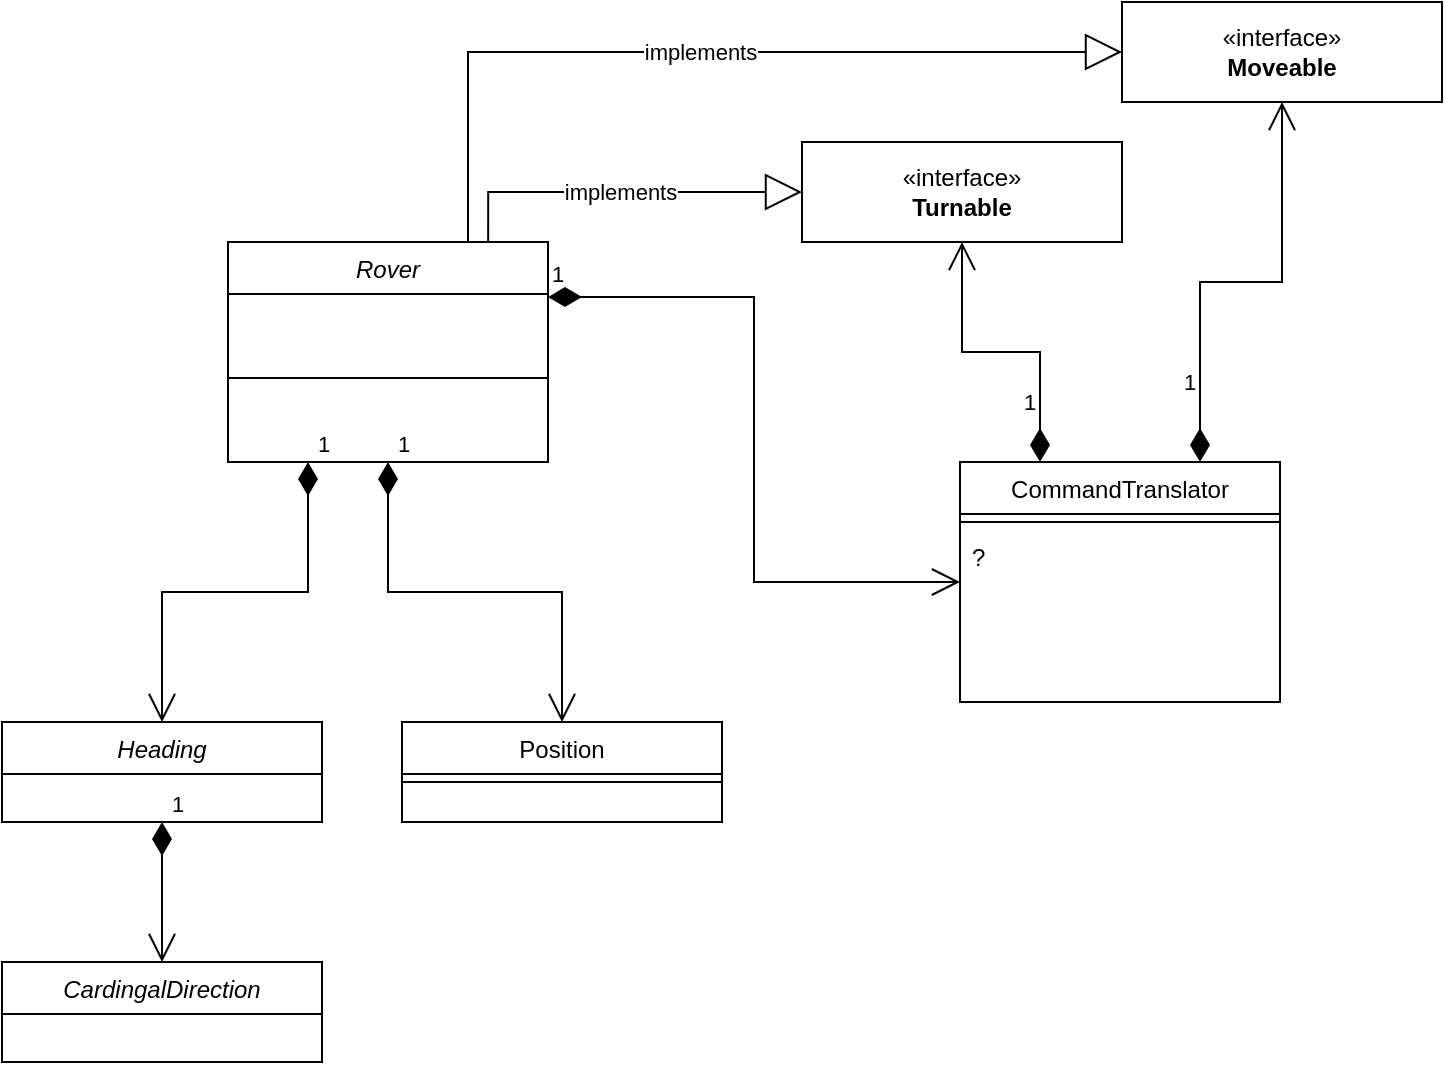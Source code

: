 <mxfile version="22.1.2" type="device">
  <diagram id="C5RBs43oDa-KdzZeNtuy" name="Page-1">
    <mxGraphModel dx="1380" dy="849" grid="1" gridSize="10" guides="1" tooltips="1" connect="1" arrows="1" fold="1" page="1" pageScale="1" pageWidth="827" pageHeight="1169" math="0" shadow="0">
      <root>
        <mxCell id="WIyWlLk6GJQsqaUBKTNV-0" />
        <mxCell id="WIyWlLk6GJQsqaUBKTNV-1" parent="WIyWlLk6GJQsqaUBKTNV-0" />
        <mxCell id="zkfFHV4jXpPFQw0GAbJ--0" value="Rover" style="swimlane;fontStyle=2;align=center;verticalAlign=top;childLayout=stackLayout;horizontal=1;startSize=26;horizontalStack=0;resizeParent=1;resizeLast=0;collapsible=1;marginBottom=0;rounded=0;shadow=0;strokeWidth=1;" parent="WIyWlLk6GJQsqaUBKTNV-1" vertex="1">
          <mxGeometry x="167" y="175" width="160" height="110" as="geometry">
            <mxRectangle x="230" y="140" width="160" height="26" as="alternateBounds" />
          </mxGeometry>
        </mxCell>
        <mxCell id="zkfFHV4jXpPFQw0GAbJ--4" value="" style="line;html=1;strokeWidth=1;align=left;verticalAlign=middle;spacingTop=-1;spacingLeft=3;spacingRight=3;rotatable=0;labelPosition=right;points=[];portConstraint=eastwest;" parent="zkfFHV4jXpPFQw0GAbJ--0" vertex="1">
          <mxGeometry y="26" width="160" height="84" as="geometry" />
        </mxCell>
        <mxCell id="zkfFHV4jXpPFQw0GAbJ--17" value="Position" style="swimlane;fontStyle=0;align=center;verticalAlign=top;childLayout=stackLayout;horizontal=1;startSize=26;horizontalStack=0;resizeParent=1;resizeLast=0;collapsible=1;marginBottom=0;rounded=0;shadow=0;strokeWidth=1;" parent="WIyWlLk6GJQsqaUBKTNV-1" vertex="1">
          <mxGeometry x="254" y="415" width="160" height="50" as="geometry">
            <mxRectangle x="550" y="140" width="160" height="26" as="alternateBounds" />
          </mxGeometry>
        </mxCell>
        <mxCell id="zkfFHV4jXpPFQw0GAbJ--23" value="" style="line;html=1;strokeWidth=1;align=left;verticalAlign=middle;spacingTop=-1;spacingLeft=3;spacingRight=3;rotatable=0;labelPosition=right;points=[];portConstraint=eastwest;" parent="zkfFHV4jXpPFQw0GAbJ--17" vertex="1">
          <mxGeometry y="26" width="160" height="8" as="geometry" />
        </mxCell>
        <mxCell id="NEg12sS68sG3E8k4rmB0-2" value="1" style="endArrow=open;html=1;endSize=12;startArrow=diamondThin;startSize=14;startFill=1;edgeStyle=orthogonalEdgeStyle;align=left;verticalAlign=bottom;rounded=0;exitX=0.5;exitY=1;exitDx=0;exitDy=0;" parent="WIyWlLk6GJQsqaUBKTNV-1" source="zkfFHV4jXpPFQw0GAbJ--0" target="zkfFHV4jXpPFQw0GAbJ--17" edge="1">
          <mxGeometry x="-1" y="3" relative="1" as="geometry">
            <mxPoint x="163" y="575" as="sourcePoint" />
            <mxPoint x="323" y="575" as="targetPoint" />
          </mxGeometry>
        </mxCell>
        <mxCell id="NEg12sS68sG3E8k4rmB0-3" value="Heading" style="swimlane;fontStyle=2;align=center;verticalAlign=top;childLayout=stackLayout;horizontal=1;startSize=26;horizontalStack=0;resizeParent=1;resizeLast=0;collapsible=1;marginBottom=0;rounded=0;shadow=0;strokeWidth=1;" parent="WIyWlLk6GJQsqaUBKTNV-1" vertex="1">
          <mxGeometry x="54" y="415" width="160" height="50" as="geometry">
            <mxRectangle x="230" y="140" width="160" height="26" as="alternateBounds" />
          </mxGeometry>
        </mxCell>
        <mxCell id="NEg12sS68sG3E8k4rmB0-5" value="1" style="endArrow=open;html=1;endSize=12;startArrow=diamondThin;startSize=14;startFill=1;edgeStyle=orthogonalEdgeStyle;align=left;verticalAlign=bottom;rounded=0;exitX=0.25;exitY=1;exitDx=0;exitDy=0;entryX=0.5;entryY=0;entryDx=0;entryDy=0;" parent="WIyWlLk6GJQsqaUBKTNV-1" source="zkfFHV4jXpPFQw0GAbJ--0" target="NEg12sS68sG3E8k4rmB0-3" edge="1">
          <mxGeometry x="-1" y="3" relative="1" as="geometry">
            <mxPoint x="163" y="575" as="sourcePoint" />
            <mxPoint x="323" y="575" as="targetPoint" />
          </mxGeometry>
        </mxCell>
        <mxCell id="NEg12sS68sG3E8k4rmB0-6" value="CommandTranslator" style="swimlane;fontStyle=0;align=center;verticalAlign=top;childLayout=stackLayout;horizontal=1;startSize=26;horizontalStack=0;resizeParent=1;resizeLast=0;collapsible=1;marginBottom=0;rounded=0;shadow=0;strokeWidth=1;" parent="WIyWlLk6GJQsqaUBKTNV-1" vertex="1">
          <mxGeometry x="533" y="285" width="160" height="120" as="geometry">
            <mxRectangle x="550" y="140" width="160" height="26" as="alternateBounds" />
          </mxGeometry>
        </mxCell>
        <mxCell id="NEg12sS68sG3E8k4rmB0-9" value="" style="line;html=1;strokeWidth=1;align=left;verticalAlign=middle;spacingTop=-1;spacingLeft=3;spacingRight=3;rotatable=0;labelPosition=right;points=[];portConstraint=eastwest;" parent="NEg12sS68sG3E8k4rmB0-6" vertex="1">
          <mxGeometry y="26" width="160" height="8" as="geometry" />
        </mxCell>
        <mxCell id="NEg12sS68sG3E8k4rmB0-10" value="?" style="text;align=left;verticalAlign=top;spacingLeft=4;spacingRight=4;overflow=hidden;rotatable=0;points=[[0,0.5],[1,0.5]];portConstraint=eastwest;" parent="NEg12sS68sG3E8k4rmB0-6" vertex="1">
          <mxGeometry y="34" width="160" height="26" as="geometry" />
        </mxCell>
        <mxCell id="NEg12sS68sG3E8k4rmB0-11" value="«interface»&lt;br&gt;&lt;b&gt;Turnable&lt;/b&gt;" style="html=1;whiteSpace=wrap;" parent="WIyWlLk6GJQsqaUBKTNV-1" vertex="1">
          <mxGeometry x="454" y="125" width="160" height="50" as="geometry" />
        </mxCell>
        <mxCell id="NEg12sS68sG3E8k4rmB0-12" value="implements" style="endArrow=block;endSize=16;endFill=0;html=1;rounded=0;exitX=0.813;exitY=0;exitDx=0;exitDy=0;exitPerimeter=0;entryX=0;entryY=0.5;entryDx=0;entryDy=0;edgeStyle=orthogonalEdgeStyle;" parent="WIyWlLk6GJQsqaUBKTNV-1" source="zkfFHV4jXpPFQw0GAbJ--0" target="NEg12sS68sG3E8k4rmB0-11" edge="1">
          <mxGeometry width="160" relative="1" as="geometry">
            <mxPoint x="363" y="215" as="sourcePoint" />
            <mxPoint x="523" y="215" as="targetPoint" />
          </mxGeometry>
        </mxCell>
        <mxCell id="NEg12sS68sG3E8k4rmB0-13" value="1" style="endArrow=open;html=1;endSize=12;startArrow=diamondThin;startSize=14;startFill=1;edgeStyle=orthogonalEdgeStyle;align=left;verticalAlign=bottom;rounded=0;exitX=1;exitY=0.25;exitDx=0;exitDy=0;entryX=0;entryY=0.5;entryDx=0;entryDy=0;" parent="WIyWlLk6GJQsqaUBKTNV-1" source="zkfFHV4jXpPFQw0GAbJ--0" target="NEg12sS68sG3E8k4rmB0-6" edge="1">
          <mxGeometry x="-1" y="3" relative="1" as="geometry">
            <mxPoint x="333" y="275" as="sourcePoint" />
            <mxPoint x="493" y="275" as="targetPoint" />
          </mxGeometry>
        </mxCell>
        <mxCell id="NEg12sS68sG3E8k4rmB0-15" value="1" style="endArrow=open;html=1;endSize=12;startArrow=diamondThin;startSize=14;startFill=1;edgeStyle=orthogonalEdgeStyle;align=left;verticalAlign=bottom;rounded=0;exitX=0.25;exitY=0;exitDx=0;exitDy=0;entryX=0.5;entryY=1;entryDx=0;entryDy=0;" parent="WIyWlLk6GJQsqaUBKTNV-1" source="NEg12sS68sG3E8k4rmB0-6" target="NEg12sS68sG3E8k4rmB0-11" edge="1">
          <mxGeometry x="-0.714" y="10" relative="1" as="geometry">
            <mxPoint x="593" y="465" as="sourcePoint" />
            <mxPoint x="799" y="587" as="targetPoint" />
            <mxPoint as="offset" />
          </mxGeometry>
        </mxCell>
        <mxCell id="NEg12sS68sG3E8k4rmB0-16" value="«interface»&lt;br&gt;&lt;b&gt;Moveable&lt;/b&gt;" style="html=1;whiteSpace=wrap;" parent="WIyWlLk6GJQsqaUBKTNV-1" vertex="1">
          <mxGeometry x="614" y="55" width="160" height="50" as="geometry" />
        </mxCell>
        <mxCell id="3TdwDaBF1rkNfEp4tocu-0" value="1" style="endArrow=open;html=1;endSize=12;startArrow=diamondThin;startSize=14;startFill=1;edgeStyle=orthogonalEdgeStyle;align=left;verticalAlign=bottom;rounded=0;exitX=0.75;exitY=0;exitDx=0;exitDy=0;entryX=0.5;entryY=1;entryDx=0;entryDy=0;" parent="WIyWlLk6GJQsqaUBKTNV-1" source="NEg12sS68sG3E8k4rmB0-6" target="NEg12sS68sG3E8k4rmB0-16" edge="1">
          <mxGeometry x="-0.714" y="10" relative="1" as="geometry">
            <mxPoint x="583" y="325" as="sourcePoint" />
            <mxPoint x="544" y="185" as="targetPoint" />
            <mxPoint as="offset" />
          </mxGeometry>
        </mxCell>
        <mxCell id="3TdwDaBF1rkNfEp4tocu-1" value="implements" style="endArrow=block;endSize=16;endFill=0;html=1;rounded=0;exitX=0.75;exitY=0;exitDx=0;exitDy=0;edgeStyle=orthogonalEdgeStyle;entryX=0;entryY=0.5;entryDx=0;entryDy=0;" parent="WIyWlLk6GJQsqaUBKTNV-1" source="zkfFHV4jXpPFQw0GAbJ--0" target="NEg12sS68sG3E8k4rmB0-16" edge="1">
          <mxGeometry width="160" relative="1" as="geometry">
            <mxPoint x="307" y="185" as="sourcePoint" />
            <mxPoint x="464" y="65" as="targetPoint" />
          </mxGeometry>
        </mxCell>
        <mxCell id="3TdwDaBF1rkNfEp4tocu-2" value="CardingalDirection" style="swimlane;fontStyle=2;align=center;verticalAlign=top;childLayout=stackLayout;horizontal=1;startSize=26;horizontalStack=0;resizeParent=1;resizeLast=0;collapsible=1;marginBottom=0;rounded=0;shadow=0;strokeWidth=1;" parent="WIyWlLk6GJQsqaUBKTNV-1" vertex="1">
          <mxGeometry x="54" y="535" width="160" height="50" as="geometry">
            <mxRectangle x="230" y="140" width="160" height="26" as="alternateBounds" />
          </mxGeometry>
        </mxCell>
        <mxCell id="3TdwDaBF1rkNfEp4tocu-3" value="1" style="endArrow=open;html=1;endSize=12;startArrow=diamondThin;startSize=14;startFill=1;edgeStyle=orthogonalEdgeStyle;align=left;verticalAlign=bottom;rounded=0;exitX=0.5;exitY=1;exitDx=0;exitDy=0;entryX=0.5;entryY=0;entryDx=0;entryDy=0;" parent="WIyWlLk6GJQsqaUBKTNV-1" source="NEg12sS68sG3E8k4rmB0-3" target="3TdwDaBF1rkNfEp4tocu-2" edge="1">
          <mxGeometry x="-1" y="3" relative="1" as="geometry">
            <mxPoint x="217" y="295" as="sourcePoint" />
            <mxPoint x="144" y="445" as="targetPoint" />
          </mxGeometry>
        </mxCell>
      </root>
    </mxGraphModel>
  </diagram>
</mxfile>
